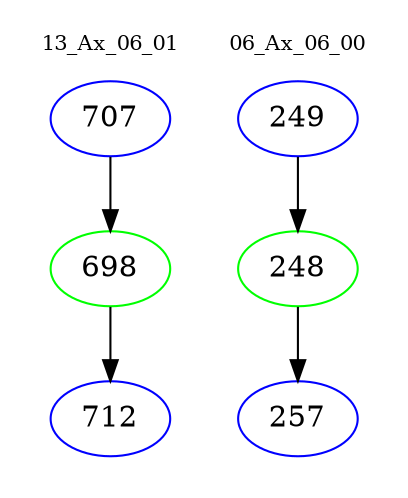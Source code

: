 digraph{
subgraph cluster_0 {
color = white
label = "13_Ax_06_01";
fontsize=10;
T0_707 [label="707", color="blue"]
T0_707 -> T0_698 [color="black"]
T0_698 [label="698", color="green"]
T0_698 -> T0_712 [color="black"]
T0_712 [label="712", color="blue"]
}
subgraph cluster_1 {
color = white
label = "06_Ax_06_00";
fontsize=10;
T1_249 [label="249", color="blue"]
T1_249 -> T1_248 [color="black"]
T1_248 [label="248", color="green"]
T1_248 -> T1_257 [color="black"]
T1_257 [label="257", color="blue"]
}
}
